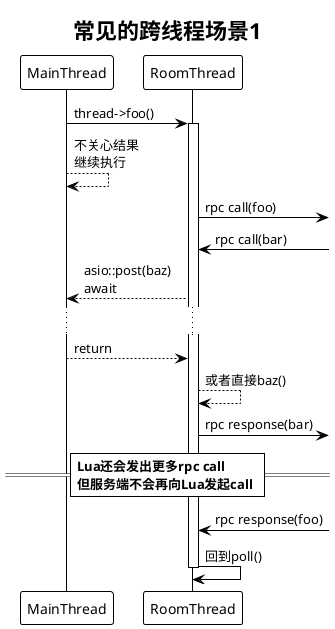 @startuml
!theme plain

title 常见的跨线程场景1

participant MainThread as MT
participant RoomThread as RT

MT -> RT: thread->foo()

activate RT

MT --> MT: 不关心结果\n继续执行

RT ->]: rpc call(foo)

RT <-]: rpc call(bar)

RT --> MT: asio::post(baz)\nawait
...
MT --> RT: return

RT --> RT: 或者直接baz()

RT ->]: rpc response(bar)

== Lua还会发出更多rpc call\n但服务端不会再向Lua发起call ==

RT <-]: rpc response(foo)

RT -> RT: 回到poll()

deactivate RT

@enduml
